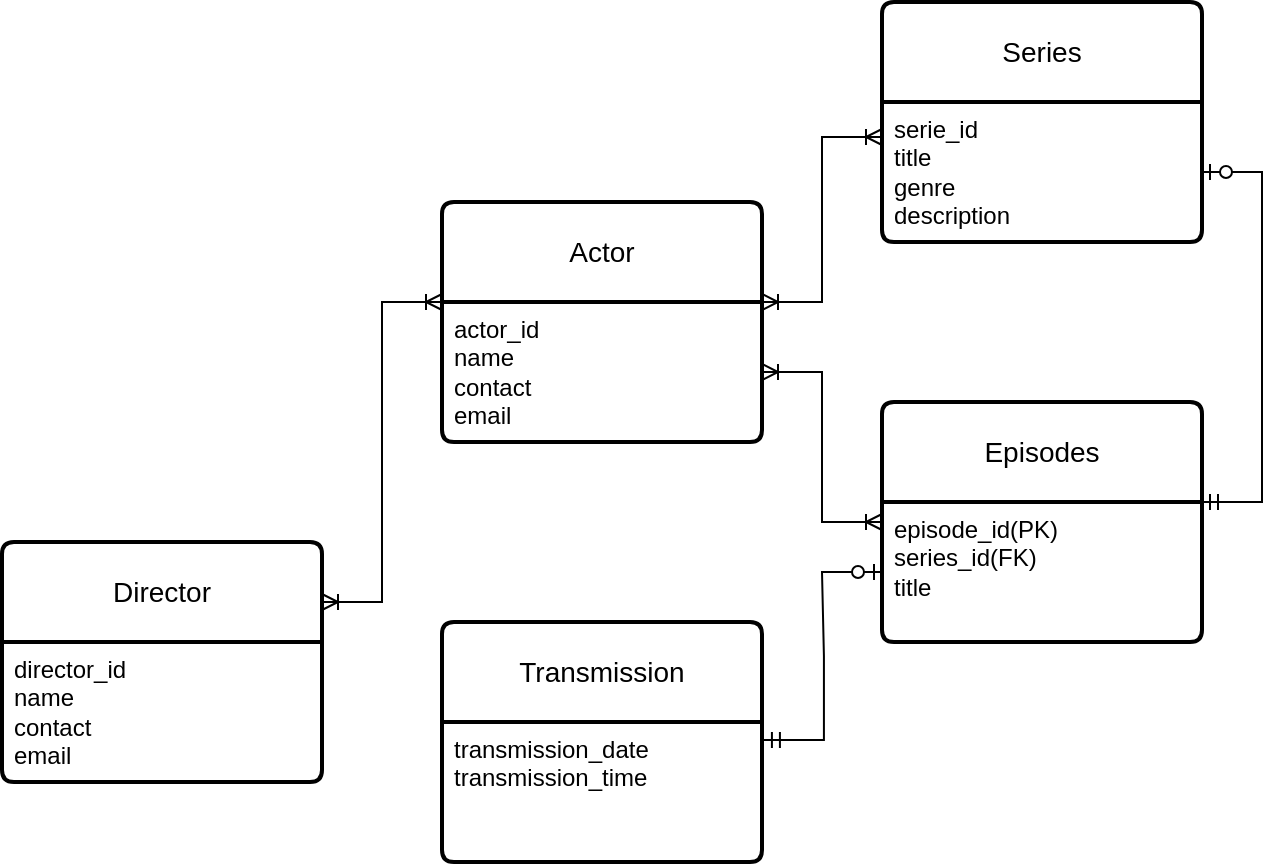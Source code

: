 <mxfile version="21.7.5" type="device">
  <diagram id="R2lEEEUBdFMjLlhIrx00" name="Page-1">
    <mxGraphModel dx="858" dy="1616" grid="1" gridSize="10" guides="1" tooltips="1" connect="1" arrows="1" fold="1" page="1" pageScale="1" pageWidth="850" pageHeight="1100" math="0" shadow="0" extFonts="Permanent Marker^https://fonts.googleapis.com/css?family=Permanent+Marker">
      <root>
        <mxCell id="0" />
        <mxCell id="1" parent="0" />
        <mxCell id="RzlHyZZrszImgV0QMhNT-6" value="Actor" style="swimlane;childLayout=stackLayout;horizontal=1;startSize=50;horizontalStack=0;rounded=1;fontSize=14;fontStyle=0;strokeWidth=2;resizeParent=0;resizeLast=1;shadow=0;dashed=0;align=center;arcSize=4;whiteSpace=wrap;html=1;" vertex="1" parent="1">
          <mxGeometry x="280" y="-90" width="160" height="120" as="geometry" />
        </mxCell>
        <mxCell id="RzlHyZZrszImgV0QMhNT-7" value="actor_id&lt;br&gt;name&lt;br&gt;contact&lt;br&gt;email" style="align=left;strokeColor=none;fillColor=none;spacingLeft=4;fontSize=12;verticalAlign=top;resizable=0;rotatable=0;part=1;html=1;" vertex="1" parent="RzlHyZZrszImgV0QMhNT-6">
          <mxGeometry y="50" width="160" height="70" as="geometry" />
        </mxCell>
        <mxCell id="RzlHyZZrszImgV0QMhNT-9" value="Director" style="swimlane;childLayout=stackLayout;horizontal=1;startSize=50;horizontalStack=0;rounded=1;fontSize=14;fontStyle=0;strokeWidth=2;resizeParent=0;resizeLast=1;shadow=0;dashed=0;align=center;arcSize=4;whiteSpace=wrap;html=1;" vertex="1" parent="1">
          <mxGeometry x="60" y="80" width="160" height="120" as="geometry" />
        </mxCell>
        <mxCell id="RzlHyZZrszImgV0QMhNT-10" value="director_id&lt;br&gt;name&lt;br&gt;contact&lt;br&gt;email" style="align=left;strokeColor=none;fillColor=none;spacingLeft=4;fontSize=12;verticalAlign=top;resizable=0;rotatable=0;part=1;html=1;" vertex="1" parent="RzlHyZZrszImgV0QMhNT-9">
          <mxGeometry y="50" width="160" height="70" as="geometry" />
        </mxCell>
        <mxCell id="RzlHyZZrszImgV0QMhNT-11" value="Series" style="swimlane;childLayout=stackLayout;horizontal=1;startSize=50;horizontalStack=0;rounded=1;fontSize=14;fontStyle=0;strokeWidth=2;resizeParent=0;resizeLast=1;shadow=0;dashed=0;align=center;arcSize=4;whiteSpace=wrap;html=1;" vertex="1" parent="1">
          <mxGeometry x="500" y="-190" width="160" height="120" as="geometry" />
        </mxCell>
        <mxCell id="RzlHyZZrszImgV0QMhNT-12" value="serie_id&lt;br&gt;title&lt;br&gt;genre&lt;br&gt;description" style="align=left;strokeColor=none;fillColor=none;spacingLeft=4;fontSize=12;verticalAlign=top;resizable=0;rotatable=0;part=1;html=1;" vertex="1" parent="RzlHyZZrszImgV0QMhNT-11">
          <mxGeometry y="50" width="160" height="70" as="geometry" />
        </mxCell>
        <mxCell id="RzlHyZZrszImgV0QMhNT-13" value="Episodes" style="swimlane;childLayout=stackLayout;horizontal=1;startSize=50;horizontalStack=0;rounded=1;fontSize=14;fontStyle=0;strokeWidth=2;resizeParent=0;resizeLast=1;shadow=0;dashed=0;align=center;arcSize=4;whiteSpace=wrap;html=1;" vertex="1" parent="1">
          <mxGeometry x="500" y="10" width="160" height="120" as="geometry" />
        </mxCell>
        <mxCell id="RzlHyZZrszImgV0QMhNT-14" value="episode_id(PK)&lt;br&gt;series_id(FK)&lt;br&gt;title&lt;br&gt;" style="align=left;strokeColor=none;fillColor=none;spacingLeft=4;fontSize=12;verticalAlign=top;resizable=0;rotatable=0;part=1;html=1;" vertex="1" parent="RzlHyZZrszImgV0QMhNT-13">
          <mxGeometry y="50" width="160" height="70" as="geometry" />
        </mxCell>
        <mxCell id="RzlHyZZrszImgV0QMhNT-15" value="Transmission" style="swimlane;childLayout=stackLayout;horizontal=1;startSize=50;horizontalStack=0;rounded=1;fontSize=14;fontStyle=0;strokeWidth=2;resizeParent=0;resizeLast=1;shadow=0;dashed=0;align=center;arcSize=4;whiteSpace=wrap;html=1;" vertex="1" parent="1">
          <mxGeometry x="280" y="120" width="160" height="120" as="geometry" />
        </mxCell>
        <mxCell id="RzlHyZZrszImgV0QMhNT-16" value="transmission_date&lt;br&gt;transmission_time" style="align=left;strokeColor=none;fillColor=none;spacingLeft=4;fontSize=12;verticalAlign=top;resizable=0;rotatable=0;part=1;html=1;" vertex="1" parent="RzlHyZZrszImgV0QMhNT-15">
          <mxGeometry y="50" width="160" height="70" as="geometry" />
        </mxCell>
        <mxCell id="RzlHyZZrszImgV0QMhNT-20" value="" style="edgeStyle=entityRelationEdgeStyle;fontSize=12;html=1;endArrow=ERoneToMany;startArrow=ERoneToMany;rounded=0;exitX=1;exitY=0.5;exitDx=0;exitDy=0;" edge="1" parent="1" source="RzlHyZZrszImgV0QMhNT-7" target="RzlHyZZrszImgV0QMhNT-13">
          <mxGeometry width="100" height="100" relative="1" as="geometry">
            <mxPoint x="350" y="50" as="sourcePoint" />
            <mxPoint x="450" y="-50" as="targetPoint" />
          </mxGeometry>
        </mxCell>
        <mxCell id="RzlHyZZrszImgV0QMhNT-21" value="" style="edgeStyle=entityRelationEdgeStyle;fontSize=12;html=1;endArrow=ERoneToMany;startArrow=ERoneToMany;rounded=0;entryX=0;entryY=0.25;entryDx=0;entryDy=0;exitX=1;exitY=0;exitDx=0;exitDy=0;" edge="1" parent="1" source="RzlHyZZrszImgV0QMhNT-7" target="RzlHyZZrszImgV0QMhNT-12">
          <mxGeometry width="100" height="100" relative="1" as="geometry">
            <mxPoint x="350" y="-10" as="sourcePoint" />
            <mxPoint x="450" y="-110" as="targetPoint" />
          </mxGeometry>
        </mxCell>
        <mxCell id="RzlHyZZrszImgV0QMhNT-23" value="" style="edgeStyle=entityRelationEdgeStyle;fontSize=12;html=1;endArrow=ERzeroToOne;startArrow=ERmandOne;rounded=0;exitX=1;exitY=0;exitDx=0;exitDy=0;" edge="1" parent="1" source="RzlHyZZrszImgV0QMhNT-14" target="RzlHyZZrszImgV0QMhNT-12">
          <mxGeometry width="100" height="100" relative="1" as="geometry">
            <mxPoint x="680" y="240" as="sourcePoint" />
            <mxPoint x="780" y="140" as="targetPoint" />
          </mxGeometry>
        </mxCell>
        <mxCell id="RzlHyZZrszImgV0QMhNT-24" value="" style="edgeStyle=entityRelationEdgeStyle;fontSize=12;html=1;endArrow=ERzeroToOne;startArrow=ERmandOne;rounded=0;exitX=1.006;exitY=0.129;exitDx=0;exitDy=0;exitPerimeter=0;" edge="1" parent="1" source="RzlHyZZrszImgV0QMhNT-16" target="RzlHyZZrszImgV0QMhNT-14">
          <mxGeometry width="100" height="100" relative="1" as="geometry">
            <mxPoint x="470" y="450" as="sourcePoint" />
            <mxPoint x="570" y="350" as="targetPoint" />
          </mxGeometry>
        </mxCell>
        <mxCell id="RzlHyZZrszImgV0QMhNT-25" value="" style="edgeStyle=entityRelationEdgeStyle;fontSize=12;html=1;endArrow=ERoneToMany;startArrow=ERoneToMany;rounded=0;exitX=1;exitY=0.25;exitDx=0;exitDy=0;" edge="1" parent="1" source="RzlHyZZrszImgV0QMhNT-9">
          <mxGeometry width="100" height="100" relative="1" as="geometry">
            <mxPoint x="220" y="210" as="sourcePoint" />
            <mxPoint x="280" y="-40" as="targetPoint" />
            <Array as="points">
              <mxPoint x="240" y="180" />
            </Array>
          </mxGeometry>
        </mxCell>
      </root>
    </mxGraphModel>
  </diagram>
</mxfile>
